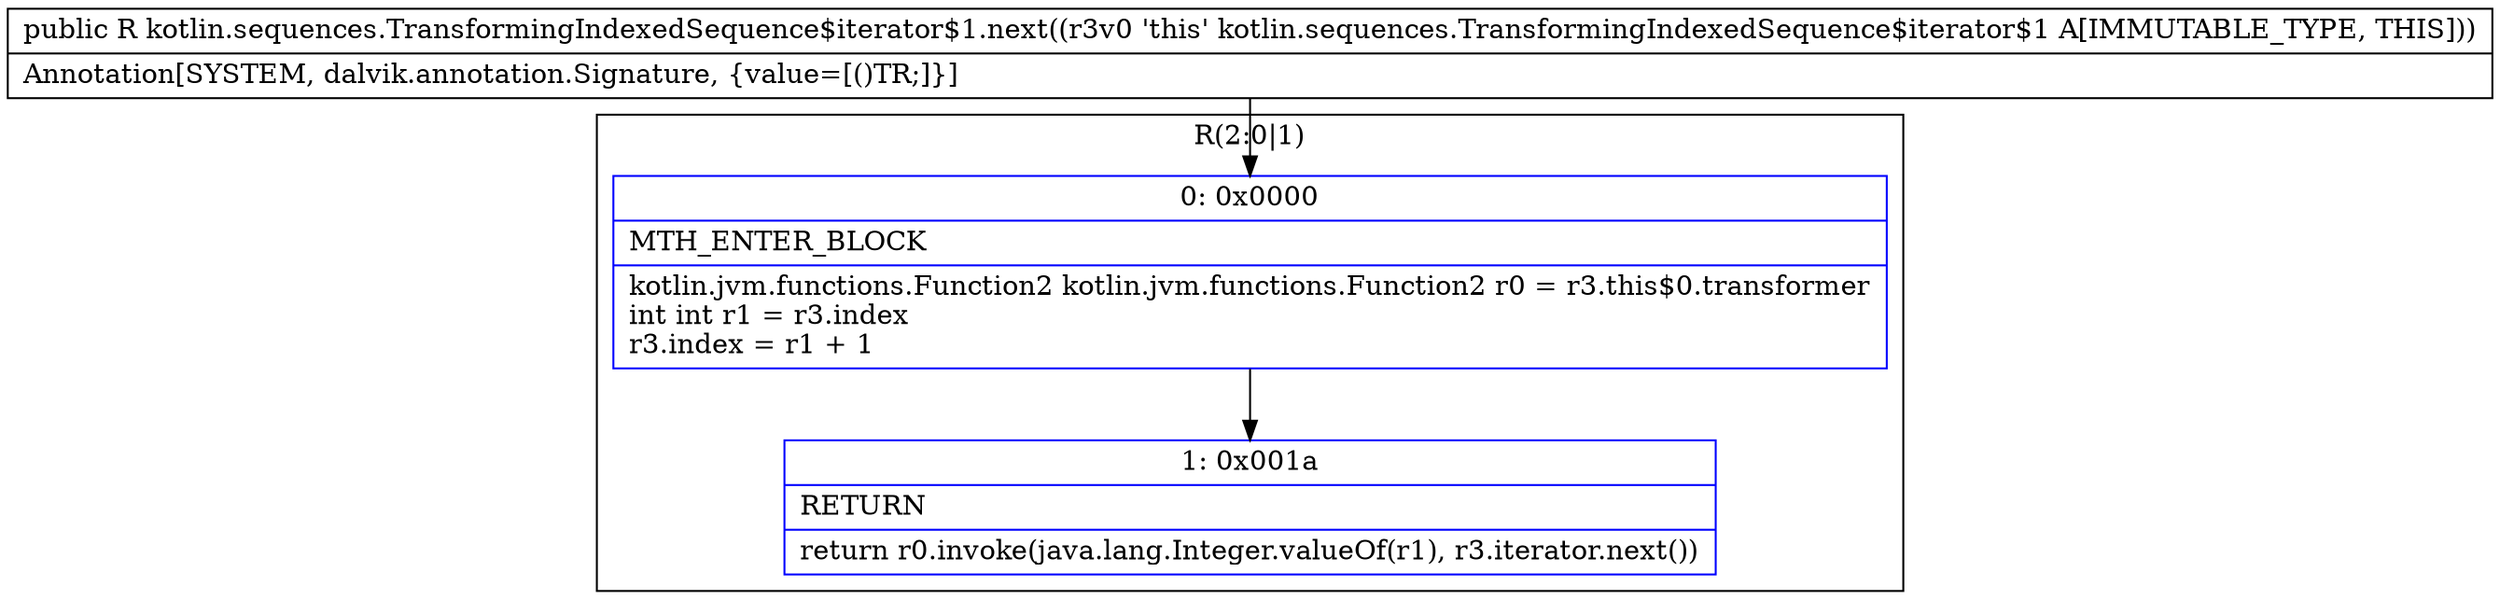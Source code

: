 digraph "CFG forkotlin.sequences.TransformingIndexedSequence$iterator$1.next()Ljava\/lang\/Object;" {
subgraph cluster_Region_1187827311 {
label = "R(2:0|1)";
node [shape=record,color=blue];
Node_0 [shape=record,label="{0\:\ 0x0000|MTH_ENTER_BLOCK\l|kotlin.jvm.functions.Function2 kotlin.jvm.functions.Function2 r0 = r3.this$0.transformer\lint int r1 = r3.index\lr3.index = r1 + 1\l}"];
Node_1 [shape=record,label="{1\:\ 0x001a|RETURN\l|return r0.invoke(java.lang.Integer.valueOf(r1), r3.iterator.next())\l}"];
}
MethodNode[shape=record,label="{public R kotlin.sequences.TransformingIndexedSequence$iterator$1.next((r3v0 'this' kotlin.sequences.TransformingIndexedSequence$iterator$1 A[IMMUTABLE_TYPE, THIS]))  | Annotation[SYSTEM, dalvik.annotation.Signature, \{value=[()TR;]\}]\l}"];
MethodNode -> Node_0;
Node_0 -> Node_1;
}

